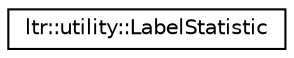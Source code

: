 digraph G
{
  edge [fontname="Helvetica",fontsize="10",labelfontname="Helvetica",labelfontsize="10"];
  node [fontname="Helvetica",fontsize="10",shape=record];
  rankdir="LR";
  Node1 [label="ltr::utility::LabelStatistic",height=0.2,width=0.4,color="black", fillcolor="white", style="filled",URL="$structltr_1_1utility_1_1_label_statistic.html"];
}
